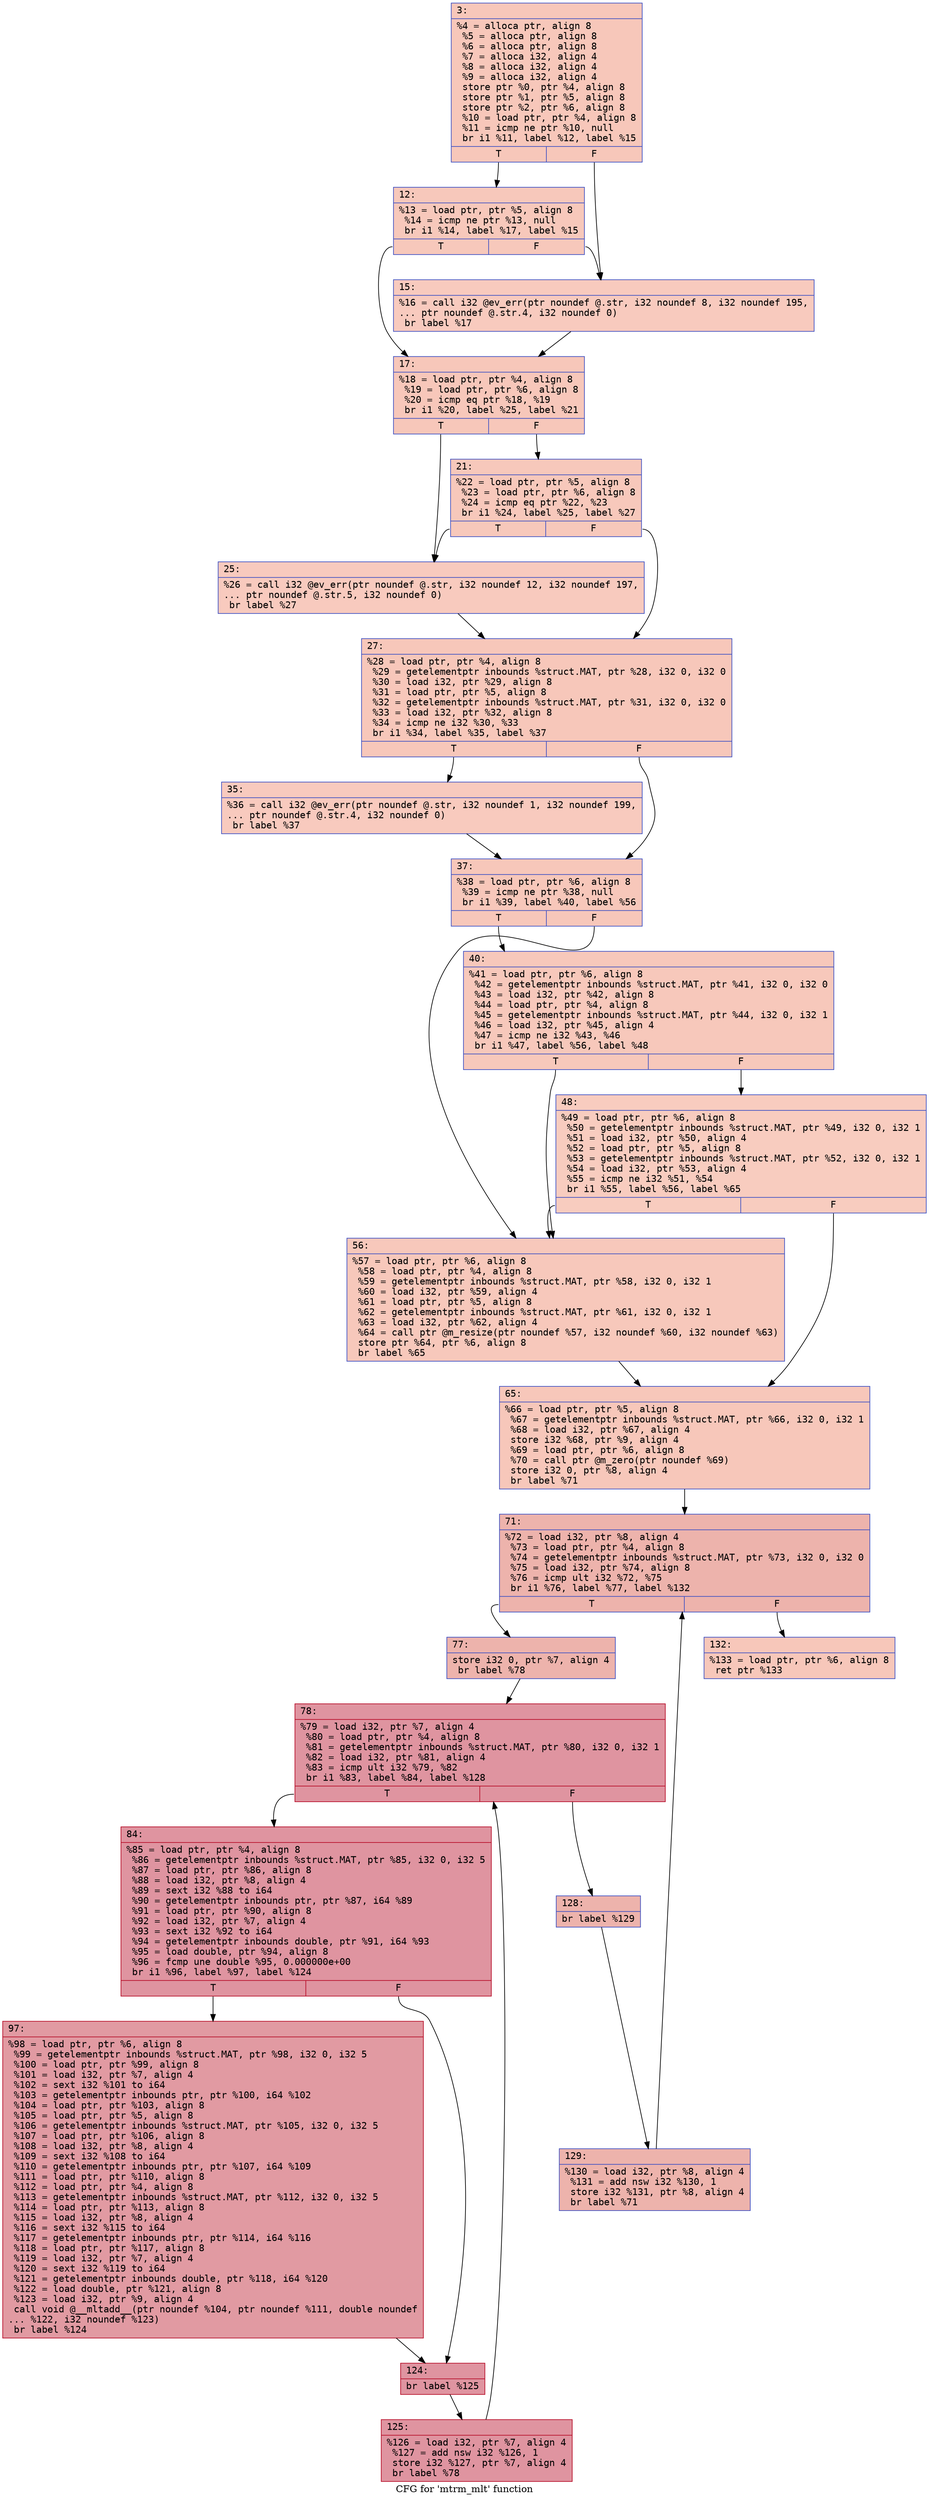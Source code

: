 digraph "CFG for 'mtrm_mlt' function" {
	label="CFG for 'mtrm_mlt' function";

	Node0x6000033026c0 [shape=record,color="#3d50c3ff", style=filled, fillcolor="#ec7f6370" fontname="Courier",label="{3:\l|  %4 = alloca ptr, align 8\l  %5 = alloca ptr, align 8\l  %6 = alloca ptr, align 8\l  %7 = alloca i32, align 4\l  %8 = alloca i32, align 4\l  %9 = alloca i32, align 4\l  store ptr %0, ptr %4, align 8\l  store ptr %1, ptr %5, align 8\l  store ptr %2, ptr %6, align 8\l  %10 = load ptr, ptr %4, align 8\l  %11 = icmp ne ptr %10, null\l  br i1 %11, label %12, label %15\l|{<s0>T|<s1>F}}"];
	Node0x6000033026c0:s0 -> Node0x600003302710[tooltip="3 -> 12\nProbability 62.50%" ];
	Node0x6000033026c0:s1 -> Node0x600003302760[tooltip="3 -> 15\nProbability 37.50%" ];
	Node0x600003302710 [shape=record,color="#3d50c3ff", style=filled, fillcolor="#ed836670" fontname="Courier",label="{12:\l|  %13 = load ptr, ptr %5, align 8\l  %14 = icmp ne ptr %13, null\l  br i1 %14, label %17, label %15\l|{<s0>T|<s1>F}}"];
	Node0x600003302710:s0 -> Node0x6000033027b0[tooltip="12 -> 17\nProbability 62.50%" ];
	Node0x600003302710:s1 -> Node0x600003302760[tooltip="12 -> 15\nProbability 37.50%" ];
	Node0x600003302760 [shape=record,color="#3d50c3ff", style=filled, fillcolor="#ef886b70" fontname="Courier",label="{15:\l|  %16 = call i32 @ev_err(ptr noundef @.str, i32 noundef 8, i32 noundef 195,\l... ptr noundef @.str.4, i32 noundef 0)\l  br label %17\l}"];
	Node0x600003302760 -> Node0x6000033027b0[tooltip="15 -> 17\nProbability 100.00%" ];
	Node0x6000033027b0 [shape=record,color="#3d50c3ff", style=filled, fillcolor="#ec7f6370" fontname="Courier",label="{17:\l|  %18 = load ptr, ptr %4, align 8\l  %19 = load ptr, ptr %6, align 8\l  %20 = icmp eq ptr %18, %19\l  br i1 %20, label %25, label %21\l|{<s0>T|<s1>F}}"];
	Node0x6000033027b0:s0 -> Node0x600003302850[tooltip="17 -> 25\nProbability 37.50%" ];
	Node0x6000033027b0:s1 -> Node0x600003302800[tooltip="17 -> 21\nProbability 62.50%" ];
	Node0x600003302800 [shape=record,color="#3d50c3ff", style=filled, fillcolor="#ed836670" fontname="Courier",label="{21:\l|  %22 = load ptr, ptr %5, align 8\l  %23 = load ptr, ptr %6, align 8\l  %24 = icmp eq ptr %22, %23\l  br i1 %24, label %25, label %27\l|{<s0>T|<s1>F}}"];
	Node0x600003302800:s0 -> Node0x600003302850[tooltip="21 -> 25\nProbability 37.50%" ];
	Node0x600003302800:s1 -> Node0x6000033028a0[tooltip="21 -> 27\nProbability 62.50%" ];
	Node0x600003302850 [shape=record,color="#3d50c3ff", style=filled, fillcolor="#ef886b70" fontname="Courier",label="{25:\l|  %26 = call i32 @ev_err(ptr noundef @.str, i32 noundef 12, i32 noundef 197,\l... ptr noundef @.str.5, i32 noundef 0)\l  br label %27\l}"];
	Node0x600003302850 -> Node0x6000033028a0[tooltip="25 -> 27\nProbability 100.00%" ];
	Node0x6000033028a0 [shape=record,color="#3d50c3ff", style=filled, fillcolor="#ec7f6370" fontname="Courier",label="{27:\l|  %28 = load ptr, ptr %4, align 8\l  %29 = getelementptr inbounds %struct.MAT, ptr %28, i32 0, i32 0\l  %30 = load i32, ptr %29, align 8\l  %31 = load ptr, ptr %5, align 8\l  %32 = getelementptr inbounds %struct.MAT, ptr %31, i32 0, i32 0\l  %33 = load i32, ptr %32, align 8\l  %34 = icmp ne i32 %30, %33\l  br i1 %34, label %35, label %37\l|{<s0>T|<s1>F}}"];
	Node0x6000033028a0:s0 -> Node0x6000033028f0[tooltip="27 -> 35\nProbability 50.00%" ];
	Node0x6000033028a0:s1 -> Node0x600003302940[tooltip="27 -> 37\nProbability 50.00%" ];
	Node0x6000033028f0 [shape=record,color="#3d50c3ff", style=filled, fillcolor="#ef886b70" fontname="Courier",label="{35:\l|  %36 = call i32 @ev_err(ptr noundef @.str, i32 noundef 1, i32 noundef 199,\l... ptr noundef @.str.4, i32 noundef 0)\l  br label %37\l}"];
	Node0x6000033028f0 -> Node0x600003302940[tooltip="35 -> 37\nProbability 100.00%" ];
	Node0x600003302940 [shape=record,color="#3d50c3ff", style=filled, fillcolor="#ec7f6370" fontname="Courier",label="{37:\l|  %38 = load ptr, ptr %6, align 8\l  %39 = icmp ne ptr %38, null\l  br i1 %39, label %40, label %56\l|{<s0>T|<s1>F}}"];
	Node0x600003302940:s0 -> Node0x600003302990[tooltip="37 -> 40\nProbability 62.50%" ];
	Node0x600003302940:s1 -> Node0x600003302a30[tooltip="37 -> 56\nProbability 37.50%" ];
	Node0x600003302990 [shape=record,color="#3d50c3ff", style=filled, fillcolor="#ed836670" fontname="Courier",label="{40:\l|  %41 = load ptr, ptr %6, align 8\l  %42 = getelementptr inbounds %struct.MAT, ptr %41, i32 0, i32 0\l  %43 = load i32, ptr %42, align 8\l  %44 = load ptr, ptr %4, align 8\l  %45 = getelementptr inbounds %struct.MAT, ptr %44, i32 0, i32 1\l  %46 = load i32, ptr %45, align 4\l  %47 = icmp ne i32 %43, %46\l  br i1 %47, label %56, label %48\l|{<s0>T|<s1>F}}"];
	Node0x600003302990:s0 -> Node0x600003302a30[tooltip="40 -> 56\nProbability 50.00%" ];
	Node0x600003302990:s1 -> Node0x6000033029e0[tooltip="40 -> 48\nProbability 50.00%" ];
	Node0x6000033029e0 [shape=record,color="#3d50c3ff", style=filled, fillcolor="#f08b6e70" fontname="Courier",label="{48:\l|  %49 = load ptr, ptr %6, align 8\l  %50 = getelementptr inbounds %struct.MAT, ptr %49, i32 0, i32 1\l  %51 = load i32, ptr %50, align 4\l  %52 = load ptr, ptr %5, align 8\l  %53 = getelementptr inbounds %struct.MAT, ptr %52, i32 0, i32 1\l  %54 = load i32, ptr %53, align 4\l  %55 = icmp ne i32 %51, %54\l  br i1 %55, label %56, label %65\l|{<s0>T|<s1>F}}"];
	Node0x6000033029e0:s0 -> Node0x600003302a30[tooltip="48 -> 56\nProbability 50.00%" ];
	Node0x6000033029e0:s1 -> Node0x600003302a80[tooltip="48 -> 65\nProbability 50.00%" ];
	Node0x600003302a30 [shape=record,color="#3d50c3ff", style=filled, fillcolor="#ed836670" fontname="Courier",label="{56:\l|  %57 = load ptr, ptr %6, align 8\l  %58 = load ptr, ptr %4, align 8\l  %59 = getelementptr inbounds %struct.MAT, ptr %58, i32 0, i32 1\l  %60 = load i32, ptr %59, align 4\l  %61 = load ptr, ptr %5, align 8\l  %62 = getelementptr inbounds %struct.MAT, ptr %61, i32 0, i32 1\l  %63 = load i32, ptr %62, align 4\l  %64 = call ptr @m_resize(ptr noundef %57, i32 noundef %60, i32 noundef %63)\l  store ptr %64, ptr %6, align 8\l  br label %65\l}"];
	Node0x600003302a30 -> Node0x600003302a80[tooltip="56 -> 65\nProbability 100.00%" ];
	Node0x600003302a80 [shape=record,color="#3d50c3ff", style=filled, fillcolor="#ec7f6370" fontname="Courier",label="{65:\l|  %66 = load ptr, ptr %5, align 8\l  %67 = getelementptr inbounds %struct.MAT, ptr %66, i32 0, i32 1\l  %68 = load i32, ptr %67, align 4\l  store i32 %68, ptr %9, align 4\l  %69 = load ptr, ptr %6, align 8\l  %70 = call ptr @m_zero(ptr noundef %69)\l  store i32 0, ptr %8, align 4\l  br label %71\l}"];
	Node0x600003302a80 -> Node0x600003302ad0[tooltip="65 -> 71\nProbability 100.00%" ];
	Node0x600003302ad0 [shape=record,color="#3d50c3ff", style=filled, fillcolor="#d6524470" fontname="Courier",label="{71:\l|  %72 = load i32, ptr %8, align 4\l  %73 = load ptr, ptr %4, align 8\l  %74 = getelementptr inbounds %struct.MAT, ptr %73, i32 0, i32 0\l  %75 = load i32, ptr %74, align 8\l  %76 = icmp ult i32 %72, %75\l  br i1 %76, label %77, label %132\l|{<s0>T|<s1>F}}"];
	Node0x600003302ad0:s0 -> Node0x600003302b20[tooltip="71 -> 77\nProbability 96.88%" ];
	Node0x600003302ad0:s1 -> Node0x600003302da0[tooltip="71 -> 132\nProbability 3.12%" ];
	Node0x600003302b20 [shape=record,color="#3d50c3ff", style=filled, fillcolor="#d6524470" fontname="Courier",label="{77:\l|  store i32 0, ptr %7, align 4\l  br label %78\l}"];
	Node0x600003302b20 -> Node0x600003302b70[tooltip="77 -> 78\nProbability 100.00%" ];
	Node0x600003302b70 [shape=record,color="#b70d28ff", style=filled, fillcolor="#b70d2870" fontname="Courier",label="{78:\l|  %79 = load i32, ptr %7, align 4\l  %80 = load ptr, ptr %4, align 8\l  %81 = getelementptr inbounds %struct.MAT, ptr %80, i32 0, i32 1\l  %82 = load i32, ptr %81, align 4\l  %83 = icmp ult i32 %79, %82\l  br i1 %83, label %84, label %128\l|{<s0>T|<s1>F}}"];
	Node0x600003302b70:s0 -> Node0x600003302bc0[tooltip="78 -> 84\nProbability 96.88%" ];
	Node0x600003302b70:s1 -> Node0x600003302d00[tooltip="78 -> 128\nProbability 3.12%" ];
	Node0x600003302bc0 [shape=record,color="#b70d28ff", style=filled, fillcolor="#b70d2870" fontname="Courier",label="{84:\l|  %85 = load ptr, ptr %4, align 8\l  %86 = getelementptr inbounds %struct.MAT, ptr %85, i32 0, i32 5\l  %87 = load ptr, ptr %86, align 8\l  %88 = load i32, ptr %8, align 4\l  %89 = sext i32 %88 to i64\l  %90 = getelementptr inbounds ptr, ptr %87, i64 %89\l  %91 = load ptr, ptr %90, align 8\l  %92 = load i32, ptr %7, align 4\l  %93 = sext i32 %92 to i64\l  %94 = getelementptr inbounds double, ptr %91, i64 %93\l  %95 = load double, ptr %94, align 8\l  %96 = fcmp une double %95, 0.000000e+00\l  br i1 %96, label %97, label %124\l|{<s0>T|<s1>F}}"];
	Node0x600003302bc0:s0 -> Node0x600003302c10[tooltip="84 -> 97\nProbability 62.50%" ];
	Node0x600003302bc0:s1 -> Node0x600003302c60[tooltip="84 -> 124\nProbability 37.50%" ];
	Node0x600003302c10 [shape=record,color="#b70d28ff", style=filled, fillcolor="#bb1b2c70" fontname="Courier",label="{97:\l|  %98 = load ptr, ptr %6, align 8\l  %99 = getelementptr inbounds %struct.MAT, ptr %98, i32 0, i32 5\l  %100 = load ptr, ptr %99, align 8\l  %101 = load i32, ptr %7, align 4\l  %102 = sext i32 %101 to i64\l  %103 = getelementptr inbounds ptr, ptr %100, i64 %102\l  %104 = load ptr, ptr %103, align 8\l  %105 = load ptr, ptr %5, align 8\l  %106 = getelementptr inbounds %struct.MAT, ptr %105, i32 0, i32 5\l  %107 = load ptr, ptr %106, align 8\l  %108 = load i32, ptr %8, align 4\l  %109 = sext i32 %108 to i64\l  %110 = getelementptr inbounds ptr, ptr %107, i64 %109\l  %111 = load ptr, ptr %110, align 8\l  %112 = load ptr, ptr %4, align 8\l  %113 = getelementptr inbounds %struct.MAT, ptr %112, i32 0, i32 5\l  %114 = load ptr, ptr %113, align 8\l  %115 = load i32, ptr %8, align 4\l  %116 = sext i32 %115 to i64\l  %117 = getelementptr inbounds ptr, ptr %114, i64 %116\l  %118 = load ptr, ptr %117, align 8\l  %119 = load i32, ptr %7, align 4\l  %120 = sext i32 %119 to i64\l  %121 = getelementptr inbounds double, ptr %118, i64 %120\l  %122 = load double, ptr %121, align 8\l  %123 = load i32, ptr %9, align 4\l  call void @__mltadd__(ptr noundef %104, ptr noundef %111, double noundef\l... %122, i32 noundef %123)\l  br label %124\l}"];
	Node0x600003302c10 -> Node0x600003302c60[tooltip="97 -> 124\nProbability 100.00%" ];
	Node0x600003302c60 [shape=record,color="#b70d28ff", style=filled, fillcolor="#b70d2870" fontname="Courier",label="{124:\l|  br label %125\l}"];
	Node0x600003302c60 -> Node0x600003302cb0[tooltip="124 -> 125\nProbability 100.00%" ];
	Node0x600003302cb0 [shape=record,color="#b70d28ff", style=filled, fillcolor="#b70d2870" fontname="Courier",label="{125:\l|  %126 = load i32, ptr %7, align 4\l  %127 = add nsw i32 %126, 1\l  store i32 %127, ptr %7, align 4\l  br label %78\l}"];
	Node0x600003302cb0 -> Node0x600003302b70[tooltip="125 -> 78\nProbability 100.00%" ];
	Node0x600003302d00 [shape=record,color="#3d50c3ff", style=filled, fillcolor="#d6524470" fontname="Courier",label="{128:\l|  br label %129\l}"];
	Node0x600003302d00 -> Node0x600003302d50[tooltip="128 -> 129\nProbability 100.00%" ];
	Node0x600003302d50 [shape=record,color="#3d50c3ff", style=filled, fillcolor="#d6524470" fontname="Courier",label="{129:\l|  %130 = load i32, ptr %8, align 4\l  %131 = add nsw i32 %130, 1\l  store i32 %131, ptr %8, align 4\l  br label %71\l}"];
	Node0x600003302d50 -> Node0x600003302ad0[tooltip="129 -> 71\nProbability 100.00%" ];
	Node0x600003302da0 [shape=record,color="#3d50c3ff", style=filled, fillcolor="#ec7f6370" fontname="Courier",label="{132:\l|  %133 = load ptr, ptr %6, align 8\l  ret ptr %133\l}"];
}
